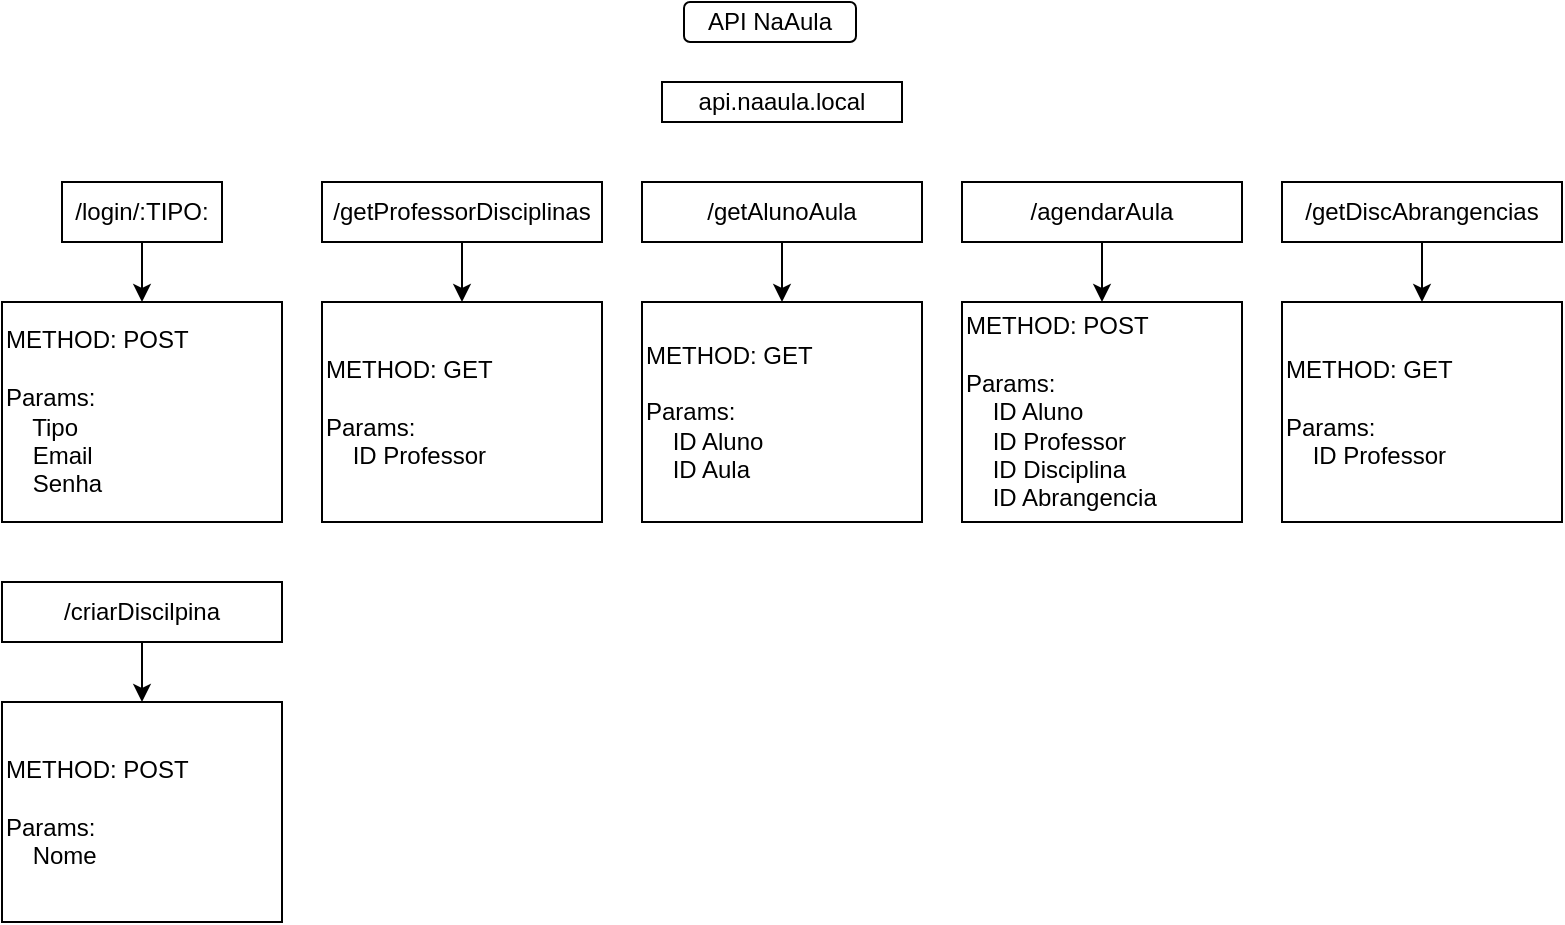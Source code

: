<mxfile version="13.7.8" type="github">
  <diagram id="C5RBs43oDa-KdzZeNtuy" name="Page-1">
    <mxGraphModel dx="1284" dy="676" grid="1" gridSize="10" guides="1" tooltips="1" connect="1" arrows="1" fold="1" page="1" pageScale="1" pageWidth="827" pageHeight="1169" math="0" shadow="0">
      <root>
        <mxCell id="WIyWlLk6GJQsqaUBKTNV-0" />
        <mxCell id="WIyWlLk6GJQsqaUBKTNV-1" parent="WIyWlLk6GJQsqaUBKTNV-0" />
        <mxCell id="WIyWlLk6GJQsqaUBKTNV-3" value="API NaAula" style="rounded=1;whiteSpace=wrap;html=1;fontSize=12;glass=0;strokeWidth=1;shadow=0;" parent="WIyWlLk6GJQsqaUBKTNV-1" vertex="1">
          <mxGeometry x="371" y="20" width="86" height="20" as="geometry" />
        </mxCell>
        <mxCell id="--pQY1Oh-tjplEkJe2vr-24" style="edgeStyle=orthogonalEdgeStyle;rounded=0;orthogonalLoop=1;jettySize=auto;html=1;entryX=0.5;entryY=0;entryDx=0;entryDy=0;" edge="1" parent="WIyWlLk6GJQsqaUBKTNV-1" source="--pQY1Oh-tjplEkJe2vr-0" target="--pQY1Oh-tjplEkJe2vr-12">
          <mxGeometry relative="1" as="geometry" />
        </mxCell>
        <mxCell id="--pQY1Oh-tjplEkJe2vr-0" value="/login/:TIPO:" style="rounded=0;whiteSpace=wrap;html=1;" vertex="1" parent="WIyWlLk6GJQsqaUBKTNV-1">
          <mxGeometry x="60" y="110" width="80" height="30" as="geometry" />
        </mxCell>
        <mxCell id="--pQY1Oh-tjplEkJe2vr-1" value="api.naaula.local" style="rounded=0;whiteSpace=wrap;html=1;" vertex="1" parent="WIyWlLk6GJQsqaUBKTNV-1">
          <mxGeometry x="360" y="60" width="120" height="20" as="geometry" />
        </mxCell>
        <mxCell id="--pQY1Oh-tjplEkJe2vr-25" style="edgeStyle=orthogonalEdgeStyle;rounded=0;orthogonalLoop=1;jettySize=auto;html=1;entryX=0.5;entryY=0;entryDx=0;entryDy=0;" edge="1" parent="WIyWlLk6GJQsqaUBKTNV-1" source="--pQY1Oh-tjplEkJe2vr-4" target="--pQY1Oh-tjplEkJe2vr-8">
          <mxGeometry relative="1" as="geometry" />
        </mxCell>
        <mxCell id="--pQY1Oh-tjplEkJe2vr-4" value="/getProfessorDisciplinas" style="rounded=0;whiteSpace=wrap;html=1;" vertex="1" parent="WIyWlLk6GJQsqaUBKTNV-1">
          <mxGeometry x="190" y="110" width="140" height="30" as="geometry" />
        </mxCell>
        <mxCell id="--pQY1Oh-tjplEkJe2vr-8" value="&lt;span&gt;METHOD: GET&lt;/span&gt;&lt;br&gt;&lt;br&gt;&lt;span&gt;Params:&lt;/span&gt;&lt;br&gt;&lt;span&gt;&amp;nbsp; &amp;nbsp; ID Professor&lt;/span&gt;" style="rounded=0;whiteSpace=wrap;html=1;align=left;" vertex="1" parent="WIyWlLk6GJQsqaUBKTNV-1">
          <mxGeometry x="190" y="170" width="140" height="110" as="geometry" />
        </mxCell>
        <mxCell id="--pQY1Oh-tjplEkJe2vr-12" value="&lt;span&gt;METHOD: POST&lt;/span&gt;&lt;br&gt;&lt;br&gt;&lt;span&gt;Params:&lt;/span&gt;&lt;br&gt;&lt;span&gt;&amp;nbsp; &amp;nbsp; Tipo&lt;/span&gt;&lt;br&gt;&amp;nbsp; &amp;nbsp; Email&lt;br&gt;&amp;nbsp; &amp;nbsp; Senha" style="rounded=0;whiteSpace=wrap;html=1;align=left;" vertex="1" parent="WIyWlLk6GJQsqaUBKTNV-1">
          <mxGeometry x="30" y="170" width="140" height="110" as="geometry" />
        </mxCell>
        <mxCell id="--pQY1Oh-tjplEkJe2vr-26" style="edgeStyle=orthogonalEdgeStyle;rounded=0;orthogonalLoop=1;jettySize=auto;html=1;entryX=0.5;entryY=0;entryDx=0;entryDy=0;" edge="1" parent="WIyWlLk6GJQsqaUBKTNV-1" source="--pQY1Oh-tjplEkJe2vr-15" target="--pQY1Oh-tjplEkJe2vr-16">
          <mxGeometry relative="1" as="geometry" />
        </mxCell>
        <mxCell id="--pQY1Oh-tjplEkJe2vr-15" value="/getAlunoAula" style="rounded=0;whiteSpace=wrap;html=1;" vertex="1" parent="WIyWlLk6GJQsqaUBKTNV-1">
          <mxGeometry x="350" y="110" width="140" height="30" as="geometry" />
        </mxCell>
        <mxCell id="--pQY1Oh-tjplEkJe2vr-16" value="&lt;span&gt;METHOD: GET&lt;/span&gt;&lt;br&gt;&lt;br&gt;&lt;span&gt;Params:&lt;/span&gt;&lt;br&gt;&lt;span&gt;&amp;nbsp; &amp;nbsp; ID Aluno&lt;/span&gt;&lt;br&gt;&lt;span&gt;&amp;nbsp; &amp;nbsp; ID Aula&lt;/span&gt;" style="rounded=0;whiteSpace=wrap;html=1;align=left;" vertex="1" parent="WIyWlLk6GJQsqaUBKTNV-1">
          <mxGeometry x="350" y="170" width="140" height="110" as="geometry" />
        </mxCell>
        <mxCell id="--pQY1Oh-tjplEkJe2vr-27" style="edgeStyle=orthogonalEdgeStyle;rounded=0;orthogonalLoop=1;jettySize=auto;html=1;" edge="1" parent="WIyWlLk6GJQsqaUBKTNV-1" source="--pQY1Oh-tjplEkJe2vr-18" target="--pQY1Oh-tjplEkJe2vr-19">
          <mxGeometry relative="1" as="geometry" />
        </mxCell>
        <mxCell id="--pQY1Oh-tjplEkJe2vr-18" value="/agendarAula" style="rounded=0;whiteSpace=wrap;html=1;" vertex="1" parent="WIyWlLk6GJQsqaUBKTNV-1">
          <mxGeometry x="510" y="110" width="140" height="30" as="geometry" />
        </mxCell>
        <mxCell id="--pQY1Oh-tjplEkJe2vr-19" value="&lt;span&gt;METHOD: POST&lt;/span&gt;&lt;br&gt;&lt;br&gt;&lt;span&gt;Params:&lt;/span&gt;&lt;br&gt;&lt;span&gt;&amp;nbsp; &amp;nbsp; ID Aluno&lt;/span&gt;&lt;br&gt;&lt;span&gt;&amp;nbsp; &amp;nbsp; ID Professor&lt;br&gt;&amp;nbsp; &amp;nbsp; ID Disciplina&lt;br&gt;&amp;nbsp; &amp;nbsp; ID Abrangencia&lt;br&gt;&lt;/span&gt;" style="rounded=0;whiteSpace=wrap;html=1;align=left;" vertex="1" parent="WIyWlLk6GJQsqaUBKTNV-1">
          <mxGeometry x="510" y="170" width="140" height="110" as="geometry" />
        </mxCell>
        <mxCell id="--pQY1Oh-tjplEkJe2vr-31" style="edgeStyle=orthogonalEdgeStyle;rounded=0;orthogonalLoop=1;jettySize=auto;html=1;entryX=0.5;entryY=0;entryDx=0;entryDy=0;" edge="1" parent="WIyWlLk6GJQsqaUBKTNV-1" source="--pQY1Oh-tjplEkJe2vr-28" target="--pQY1Oh-tjplEkJe2vr-29">
          <mxGeometry relative="1" as="geometry" />
        </mxCell>
        <mxCell id="--pQY1Oh-tjplEkJe2vr-28" value="/getDiscAbrangencias" style="rounded=0;whiteSpace=wrap;html=1;" vertex="1" parent="WIyWlLk6GJQsqaUBKTNV-1">
          <mxGeometry x="670" y="110" width="140" height="30" as="geometry" />
        </mxCell>
        <mxCell id="--pQY1Oh-tjplEkJe2vr-29" value="&lt;span&gt;METHOD: GET&lt;/span&gt;&lt;br&gt;&lt;br&gt;&lt;span&gt;Params:&lt;/span&gt;&lt;br&gt;&lt;span&gt;&amp;nbsp; &amp;nbsp; ID Professor&lt;/span&gt;" style="rounded=0;whiteSpace=wrap;html=1;align=left;" vertex="1" parent="WIyWlLk6GJQsqaUBKTNV-1">
          <mxGeometry x="670" y="170" width="140" height="110" as="geometry" />
        </mxCell>
        <mxCell id="--pQY1Oh-tjplEkJe2vr-33" style="edgeStyle=orthogonalEdgeStyle;rounded=0;orthogonalLoop=1;jettySize=auto;html=1;entryX=0.5;entryY=0;entryDx=0;entryDy=0;" edge="1" parent="WIyWlLk6GJQsqaUBKTNV-1" source="--pQY1Oh-tjplEkJe2vr-34" target="--pQY1Oh-tjplEkJe2vr-35">
          <mxGeometry relative="1" as="geometry" />
        </mxCell>
        <mxCell id="--pQY1Oh-tjplEkJe2vr-34" value="/criarDiscilpina" style="rounded=0;whiteSpace=wrap;html=1;" vertex="1" parent="WIyWlLk6GJQsqaUBKTNV-1">
          <mxGeometry x="30" y="310" width="140" height="30" as="geometry" />
        </mxCell>
        <mxCell id="--pQY1Oh-tjplEkJe2vr-35" value="&lt;span&gt;METHOD: POST&lt;/span&gt;&lt;br&gt;&lt;br&gt;&lt;span&gt;Params:&lt;/span&gt;&lt;br&gt;&lt;span&gt;&amp;nbsp; &amp;nbsp; Nome&lt;/span&gt;" style="rounded=0;whiteSpace=wrap;html=1;align=left;" vertex="1" parent="WIyWlLk6GJQsqaUBKTNV-1">
          <mxGeometry x="30" y="370" width="140" height="110" as="geometry" />
        </mxCell>
      </root>
    </mxGraphModel>
  </diagram>
</mxfile>
